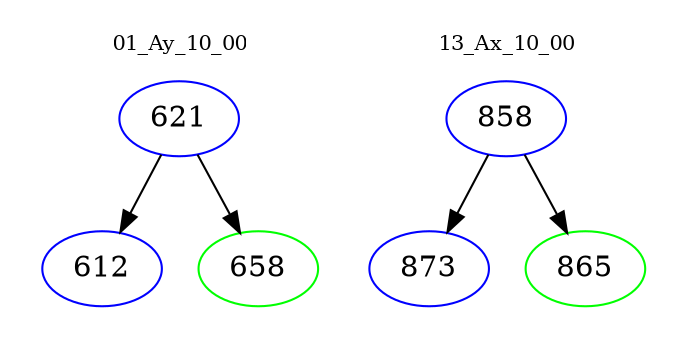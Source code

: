 digraph{
subgraph cluster_0 {
color = white
label = "01_Ay_10_00";
fontsize=10;
T0_621 [label="621", color="blue"]
T0_621 -> T0_612 [color="black"]
T0_612 [label="612", color="blue"]
T0_621 -> T0_658 [color="black"]
T0_658 [label="658", color="green"]
}
subgraph cluster_1 {
color = white
label = "13_Ax_10_00";
fontsize=10;
T1_858 [label="858", color="blue"]
T1_858 -> T1_873 [color="black"]
T1_873 [label="873", color="blue"]
T1_858 -> T1_865 [color="black"]
T1_865 [label="865", color="green"]
}
}
